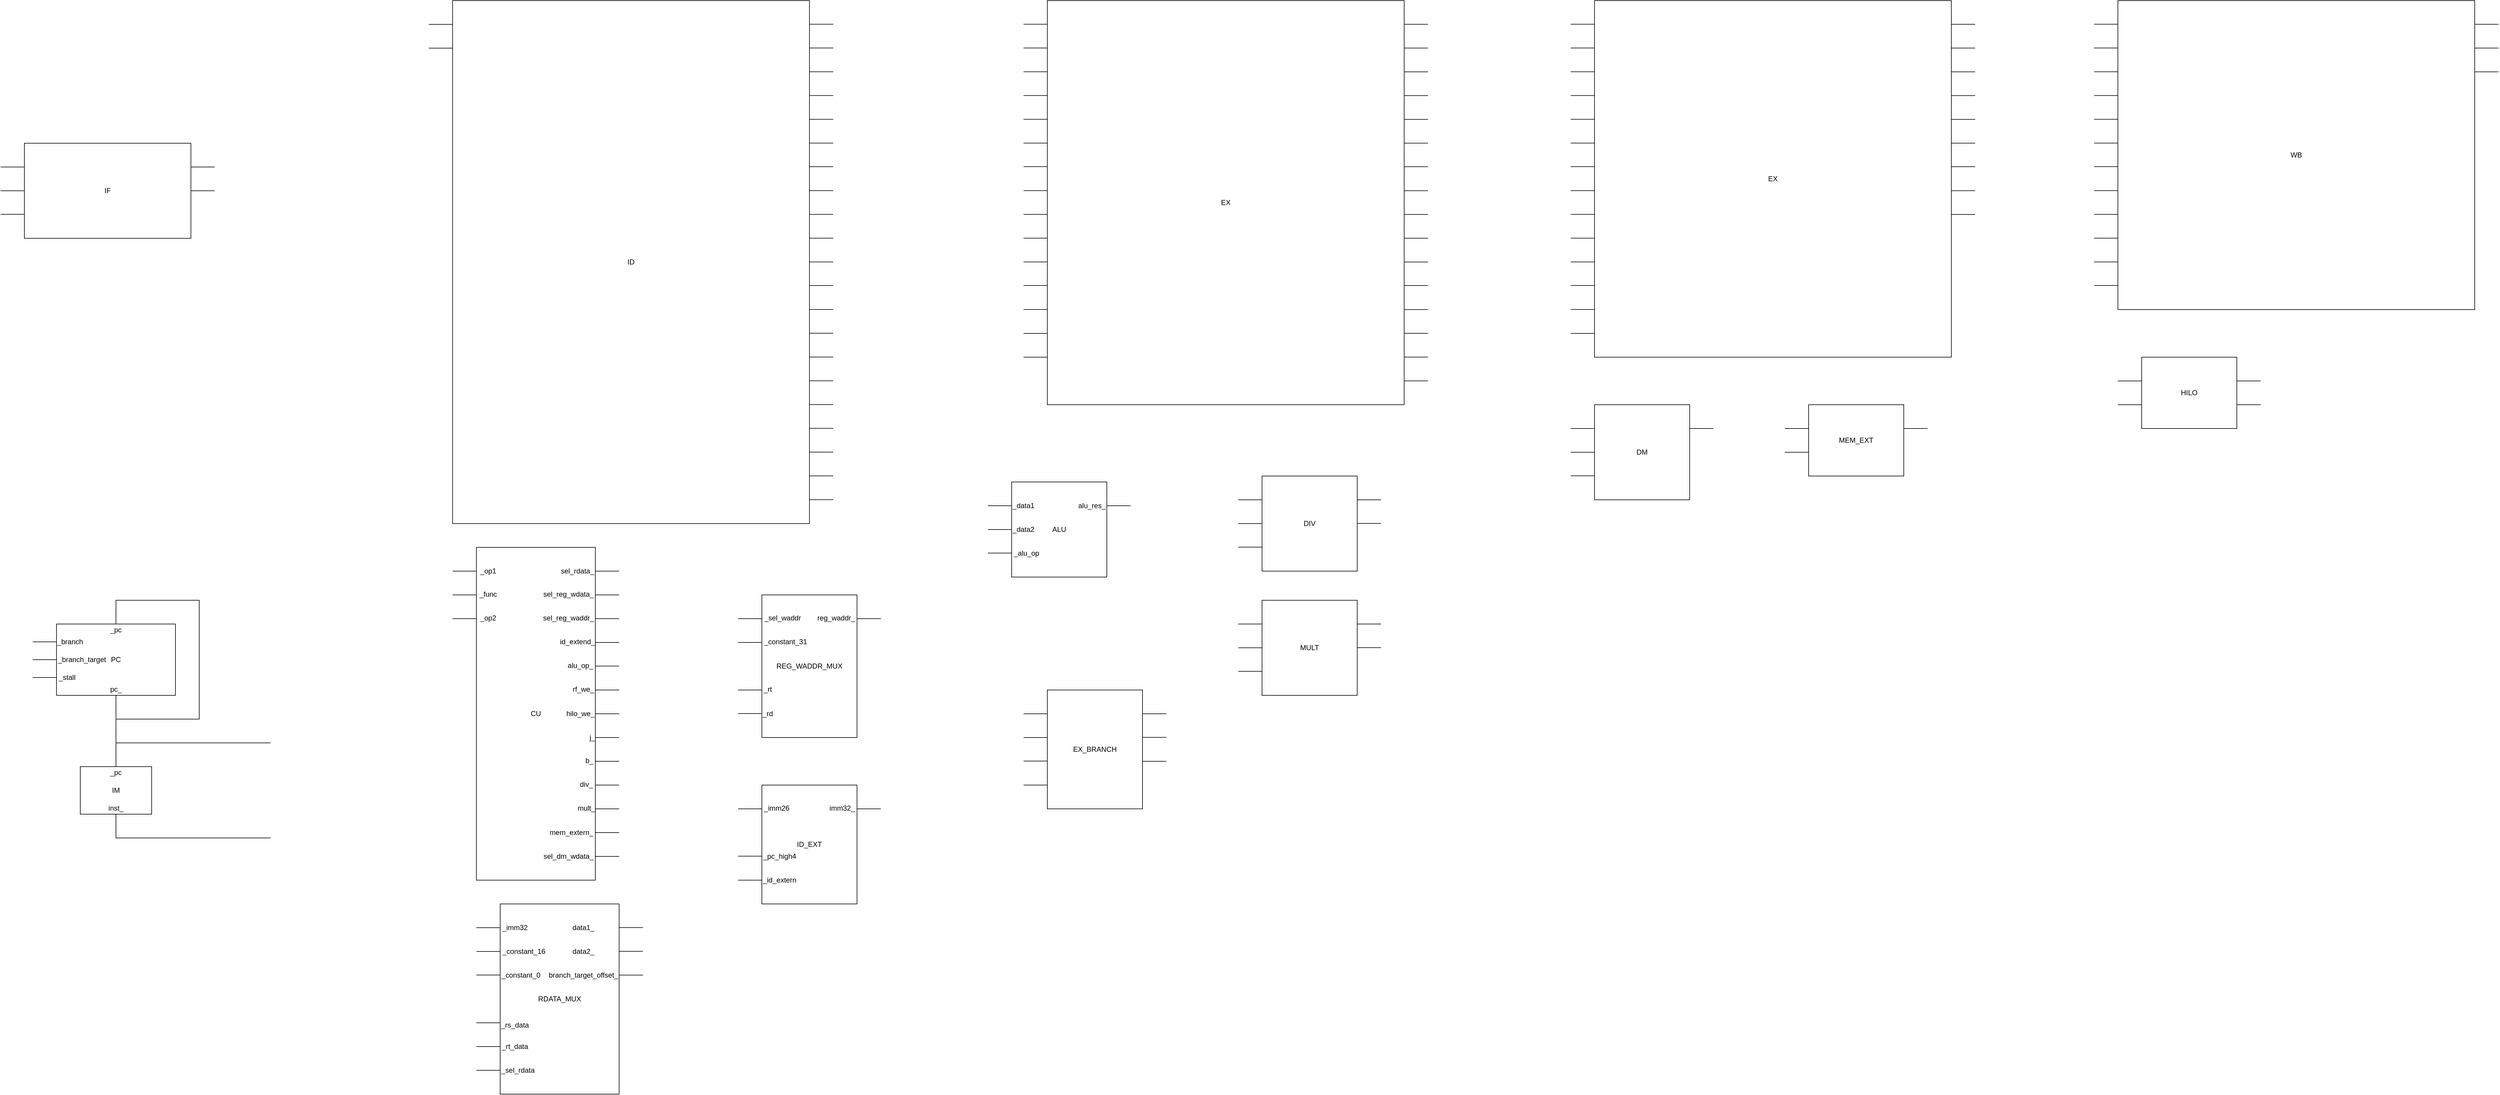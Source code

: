 <mxfile version="13.8.8" type="github">
  <diagram id="tMcQ2oyXICmmnyAeohTg" name="第 1 页">
    <mxGraphModel dx="1185" dy="671" grid="1" gridSize="10" guides="1" tooltips="1" connect="1" arrows="1" fold="1" page="1" pageScale="1" pageWidth="827" pageHeight="1169" math="0" shadow="0">
      <root>
        <mxCell id="0" />
        <mxCell id="1" parent="0" />
        <mxCell id="VwapOLV4gGoB3jgHGufy-1" value="PC" style="rounded=0;whiteSpace=wrap;html=1;" parent="1" vertex="1">
          <mxGeometry x="134" y="1089" width="200" height="120" as="geometry" />
        </mxCell>
        <mxCell id="VwapOLV4gGoB3jgHGufy-2" value="" style="endArrow=none;html=1;entryX=0;entryY=0.25;entryDx=0;entryDy=0;" parent="1" target="VwapOLV4gGoB3jgHGufy-1" edge="1">
          <mxGeometry width="50" height="50" relative="1" as="geometry">
            <mxPoint x="94" y="1119" as="sourcePoint" />
            <mxPoint x="124" y="1119" as="targetPoint" />
          </mxGeometry>
        </mxCell>
        <mxCell id="VwapOLV4gGoB3jgHGufy-3" value="" style="endArrow=none;html=1;entryX=0;entryY=0.5;entryDx=0;entryDy=0;" parent="1" target="VwapOLV4gGoB3jgHGufy-1" edge="1">
          <mxGeometry width="50" height="50" relative="1" as="geometry">
            <mxPoint x="94" y="1149" as="sourcePoint" />
            <mxPoint x="134" y="1151.5" as="targetPoint" />
          </mxGeometry>
        </mxCell>
        <mxCell id="VwapOLV4gGoB3jgHGufy-4" value="" style="endArrow=none;html=1;entryX=0;entryY=0.75;entryDx=0;entryDy=0;" parent="1" target="VwapOLV4gGoB3jgHGufy-1" edge="1">
          <mxGeometry width="50" height="50" relative="1" as="geometry">
            <mxPoint x="94" y="1179" as="sourcePoint" />
            <mxPoint x="144" y="1161.5" as="targetPoint" />
          </mxGeometry>
        </mxCell>
        <mxCell id="VwapOLV4gGoB3jgHGufy-5" value="" style="endArrow=none;html=1;entryX=0.5;entryY=0;entryDx=0;entryDy=0;exitX=0.5;exitY=1;exitDx=0;exitDy=0;rounded=0;" parent="1" source="VwapOLV4gGoB3jgHGufy-1" target="VwapOLV4gGoB3jgHGufy-1" edge="1">
          <mxGeometry width="50" height="50" relative="1" as="geometry">
            <mxPoint x="114" y="1172" as="sourcePoint" />
            <mxPoint x="154" y="1171.5" as="targetPoint" />
            <Array as="points">
              <mxPoint x="234" y="1249" />
              <mxPoint x="374" y="1249" />
              <mxPoint x="374" y="1049" />
              <mxPoint x="234" y="1049" />
            </Array>
          </mxGeometry>
        </mxCell>
        <mxCell id="VwapOLV4gGoB3jgHGufy-6" value="" style="endArrow=none;html=1;entryX=0.5;entryY=1;entryDx=0;entryDy=0;exitX=0.5;exitY=0;exitDx=0;exitDy=0;" parent="1" source="VwapOLV4gGoB3jgHGufy-7" target="VwapOLV4gGoB3jgHGufy-1" edge="1">
          <mxGeometry width="50" height="50" relative="1" as="geometry">
            <mxPoint x="229" y="1329" as="sourcePoint" />
            <mxPoint x="234" y="1209" as="targetPoint" />
          </mxGeometry>
        </mxCell>
        <mxCell id="VwapOLV4gGoB3jgHGufy-7" value="IM" style="rounded=0;whiteSpace=wrap;html=1;" parent="1" vertex="1">
          <mxGeometry x="174" y="1329" width="120" height="80" as="geometry" />
        </mxCell>
        <mxCell id="VwapOLV4gGoB3jgHGufy-8" value="" style="endArrow=none;html=1;" parent="1" edge="1">
          <mxGeometry width="50" height="50" relative="1" as="geometry">
            <mxPoint x="234" y="1289" as="sourcePoint" />
            <mxPoint x="494" y="1289" as="targetPoint" />
          </mxGeometry>
        </mxCell>
        <mxCell id="VwapOLV4gGoB3jgHGufy-9" value="" style="endArrow=none;html=1;exitX=0.5;exitY=1;exitDx=0;exitDy=0;rounded=0;" parent="1" source="VwapOLV4gGoB3jgHGufy-7" edge="1">
          <mxGeometry width="50" height="50" relative="1" as="geometry">
            <mxPoint x="230" y="1391" as="sourcePoint" />
            <mxPoint x="494" y="1449" as="targetPoint" />
            <Array as="points">
              <mxPoint x="234" y="1449" />
            </Array>
          </mxGeometry>
        </mxCell>
        <mxCell id="VwapOLV4gGoB3jgHGufy-10" value="ID" style="rounded=0;whiteSpace=wrap;html=1;" parent="1" vertex="1">
          <mxGeometry x="800" y="40" width="600" height="880" as="geometry" />
        </mxCell>
        <mxCell id="VwapOLV4gGoB3jgHGufy-11" value="" style="endArrow=none;html=1;" parent="1" edge="1">
          <mxGeometry width="50" height="50" relative="1" as="geometry">
            <mxPoint x="1440" y="119.8" as="sourcePoint" />
            <mxPoint x="1400" y="119.8" as="targetPoint" />
          </mxGeometry>
        </mxCell>
        <mxCell id="VwapOLV4gGoB3jgHGufy-12" value="" style="endArrow=none;html=1;" parent="1" edge="1">
          <mxGeometry width="50" height="50" relative="1" as="geometry">
            <mxPoint x="1440" y="79.8" as="sourcePoint" />
            <mxPoint x="1400" y="79.8" as="targetPoint" />
          </mxGeometry>
        </mxCell>
        <mxCell id="VwapOLV4gGoB3jgHGufy-13" value="" style="endArrow=none;html=1;" parent="1" edge="1">
          <mxGeometry width="50" height="50" relative="1" as="geometry">
            <mxPoint x="1440" y="159.8" as="sourcePoint" />
            <mxPoint x="1400" y="159.8" as="targetPoint" />
          </mxGeometry>
        </mxCell>
        <mxCell id="VwapOLV4gGoB3jgHGufy-14" value="" style="endArrow=none;html=1;" parent="1" edge="1">
          <mxGeometry width="50" height="50" relative="1" as="geometry">
            <mxPoint x="1440" y="199.8" as="sourcePoint" />
            <mxPoint x="1400" y="199.8" as="targetPoint" />
          </mxGeometry>
        </mxCell>
        <mxCell id="VwapOLV4gGoB3jgHGufy-15" value="" style="endArrow=none;html=1;" parent="1" edge="1">
          <mxGeometry width="50" height="50" relative="1" as="geometry">
            <mxPoint x="1440" y="239.8" as="sourcePoint" />
            <mxPoint x="1400" y="239.8" as="targetPoint" />
          </mxGeometry>
        </mxCell>
        <mxCell id="VwapOLV4gGoB3jgHGufy-16" value="" style="endArrow=none;html=1;" parent="1" edge="1">
          <mxGeometry width="50" height="50" relative="1" as="geometry">
            <mxPoint x="1440" y="279.8" as="sourcePoint" />
            <mxPoint x="1400" y="279.8" as="targetPoint" />
          </mxGeometry>
        </mxCell>
        <mxCell id="VwapOLV4gGoB3jgHGufy-17" value="" style="endArrow=none;html=1;" parent="1" edge="1">
          <mxGeometry width="50" height="50" relative="1" as="geometry">
            <mxPoint x="1440" y="319.51" as="sourcePoint" />
            <mxPoint x="1400" y="319.51" as="targetPoint" />
          </mxGeometry>
        </mxCell>
        <mxCell id="VwapOLV4gGoB3jgHGufy-18" value="" style="endArrow=none;html=1;" parent="1" edge="1">
          <mxGeometry width="50" height="50" relative="1" as="geometry">
            <mxPoint x="1440" y="359.8" as="sourcePoint" />
            <mxPoint x="1400" y="359.8" as="targetPoint" />
          </mxGeometry>
        </mxCell>
        <mxCell id="VwapOLV4gGoB3jgHGufy-19" value="" style="endArrow=none;html=1;" parent="1" edge="1">
          <mxGeometry width="50" height="50" relative="1" as="geometry">
            <mxPoint x="1440" y="399.8" as="sourcePoint" />
            <mxPoint x="1400" y="399.8" as="targetPoint" />
          </mxGeometry>
        </mxCell>
        <mxCell id="VwapOLV4gGoB3jgHGufy-20" value="" style="endArrow=none;html=1;" parent="1" edge="1">
          <mxGeometry width="50" height="50" relative="1" as="geometry">
            <mxPoint x="1440" y="439.8" as="sourcePoint" />
            <mxPoint x="1400" y="439.8" as="targetPoint" />
          </mxGeometry>
        </mxCell>
        <mxCell id="VwapOLV4gGoB3jgHGufy-21" value="" style="endArrow=none;html=1;" parent="1" edge="1">
          <mxGeometry width="50" height="50" relative="1" as="geometry">
            <mxPoint x="1440" y="479.8" as="sourcePoint" />
            <mxPoint x="1400" y="479.8" as="targetPoint" />
          </mxGeometry>
        </mxCell>
        <mxCell id="VwapOLV4gGoB3jgHGufy-22" value="" style="endArrow=none;html=1;" parent="1" edge="1">
          <mxGeometry width="50" height="50" relative="1" as="geometry">
            <mxPoint x="1440" y="519.51" as="sourcePoint" />
            <mxPoint x="1400" y="519.51" as="targetPoint" />
          </mxGeometry>
        </mxCell>
        <mxCell id="VwapOLV4gGoB3jgHGufy-23" value="" style="endArrow=none;html=1;" parent="1" edge="1">
          <mxGeometry width="50" height="50" relative="1" as="geometry">
            <mxPoint x="1440" y="559.8" as="sourcePoint" />
            <mxPoint x="1400" y="559.8" as="targetPoint" />
          </mxGeometry>
        </mxCell>
        <mxCell id="VwapOLV4gGoB3jgHGufy-24" value="" style="endArrow=none;html=1;" parent="1" edge="1">
          <mxGeometry width="50" height="50" relative="1" as="geometry">
            <mxPoint x="1440" y="599.8" as="sourcePoint" />
            <mxPoint x="1400" y="599.8" as="targetPoint" />
          </mxGeometry>
        </mxCell>
        <mxCell id="VwapOLV4gGoB3jgHGufy-25" value="" style="endArrow=none;html=1;" parent="1" edge="1">
          <mxGeometry width="50" height="50" relative="1" as="geometry">
            <mxPoint x="1440" y="639.8" as="sourcePoint" />
            <mxPoint x="1400" y="639.8" as="targetPoint" />
          </mxGeometry>
        </mxCell>
        <mxCell id="VwapOLV4gGoB3jgHGufy-26" value="" style="endArrow=none;html=1;" parent="1" edge="1">
          <mxGeometry width="50" height="50" relative="1" as="geometry">
            <mxPoint x="1440" y="679.8" as="sourcePoint" />
            <mxPoint x="1400" y="679.8" as="targetPoint" />
          </mxGeometry>
        </mxCell>
        <mxCell id="VwapOLV4gGoB3jgHGufy-27" value="" style="endArrow=none;html=1;" parent="1" edge="1">
          <mxGeometry width="50" height="50" relative="1" as="geometry">
            <mxPoint x="1440" y="719.8" as="sourcePoint" />
            <mxPoint x="1400" y="719.8" as="targetPoint" />
          </mxGeometry>
        </mxCell>
        <mxCell id="VwapOLV4gGoB3jgHGufy-28" value="" style="endArrow=none;html=1;" parent="1" edge="1">
          <mxGeometry width="50" height="50" relative="1" as="geometry">
            <mxPoint x="1440" y="759.8" as="sourcePoint" />
            <mxPoint x="1400" y="759.8" as="targetPoint" />
          </mxGeometry>
        </mxCell>
        <mxCell id="VwapOLV4gGoB3jgHGufy-29" value="" style="endArrow=none;html=1;" parent="1" edge="1">
          <mxGeometry width="50" height="50" relative="1" as="geometry">
            <mxPoint x="1440" y="799.8" as="sourcePoint" />
            <mxPoint x="1400" y="799.8" as="targetPoint" />
          </mxGeometry>
        </mxCell>
        <mxCell id="VwapOLV4gGoB3jgHGufy-30" value="" style="endArrow=none;html=1;" parent="1" edge="1">
          <mxGeometry width="50" height="50" relative="1" as="geometry">
            <mxPoint x="1440" y="879.8" as="sourcePoint" />
            <mxPoint x="1400" y="879.8" as="targetPoint" />
          </mxGeometry>
        </mxCell>
        <mxCell id="VwapOLV4gGoB3jgHGufy-31" value="" style="endArrow=none;html=1;" parent="1" edge="1">
          <mxGeometry width="50" height="50" relative="1" as="geometry">
            <mxPoint x="1440" y="839.8" as="sourcePoint" />
            <mxPoint x="1400" y="839.8" as="targetPoint" />
          </mxGeometry>
        </mxCell>
        <mxCell id="VwapOLV4gGoB3jgHGufy-32" value="" style="endArrow=none;html=1;" parent="1" edge="1">
          <mxGeometry width="50" height="50" relative="1" as="geometry">
            <mxPoint x="800" y="80.0" as="sourcePoint" />
            <mxPoint x="760" y="80.0" as="targetPoint" />
          </mxGeometry>
        </mxCell>
        <mxCell id="VwapOLV4gGoB3jgHGufy-33" value="" style="endArrow=none;html=1;" parent="1" edge="1">
          <mxGeometry width="50" height="50" relative="1" as="geometry">
            <mxPoint x="800" y="120.0" as="sourcePoint" />
            <mxPoint x="760" y="120.0" as="targetPoint" />
          </mxGeometry>
        </mxCell>
        <mxCell id="VwapOLV4gGoB3jgHGufy-34" value="CU" style="rounded=0;whiteSpace=wrap;html=1;" parent="1" vertex="1">
          <mxGeometry x="840" y="960" width="200" height="560" as="geometry" />
        </mxCell>
        <mxCell id="VwapOLV4gGoB3jgHGufy-35" value="" style="endArrow=none;html=1;" parent="1" edge="1">
          <mxGeometry width="50" height="50" relative="1" as="geometry">
            <mxPoint x="1080" y="1000.0" as="sourcePoint" />
            <mxPoint x="1040" y="1000.0" as="targetPoint" />
          </mxGeometry>
        </mxCell>
        <mxCell id="VwapOLV4gGoB3jgHGufy-36" value="" style="endArrow=none;html=1;" parent="1" edge="1">
          <mxGeometry width="50" height="50" relative="1" as="geometry">
            <mxPoint x="840" y="1000.0" as="sourcePoint" />
            <mxPoint x="800" y="1000.0" as="targetPoint" />
          </mxGeometry>
        </mxCell>
        <mxCell id="VwapOLV4gGoB3jgHGufy-37" value="" style="endArrow=none;html=1;" parent="1" edge="1">
          <mxGeometry width="50" height="50" relative="1" as="geometry">
            <mxPoint x="840" y="1040.0" as="sourcePoint" />
            <mxPoint x="800" y="1040.0" as="targetPoint" />
          </mxGeometry>
        </mxCell>
        <mxCell id="VwapOLV4gGoB3jgHGufy-38" value="" style="endArrow=none;html=1;" parent="1" edge="1">
          <mxGeometry width="50" height="50" relative="1" as="geometry">
            <mxPoint x="840" y="1080.0" as="sourcePoint" />
            <mxPoint x="800" y="1080.0" as="targetPoint" />
          </mxGeometry>
        </mxCell>
        <mxCell id="VwapOLV4gGoB3jgHGufy-39" value="" style="endArrow=none;html=1;" parent="1" edge="1">
          <mxGeometry width="50" height="50" relative="1" as="geometry">
            <mxPoint x="1080" y="1040.0" as="sourcePoint" />
            <mxPoint x="1040" y="1040.0" as="targetPoint" />
          </mxGeometry>
        </mxCell>
        <mxCell id="VwapOLV4gGoB3jgHGufy-40" value="" style="endArrow=none;html=1;" parent="1" edge="1">
          <mxGeometry width="50" height="50" relative="1" as="geometry">
            <mxPoint x="1080" y="1080.0" as="sourcePoint" />
            <mxPoint x="1040" y="1080.0" as="targetPoint" />
          </mxGeometry>
        </mxCell>
        <mxCell id="VwapOLV4gGoB3jgHGufy-41" value="" style="endArrow=none;html=1;" parent="1" edge="1">
          <mxGeometry width="50" height="50" relative="1" as="geometry">
            <mxPoint x="1080" y="1120.0" as="sourcePoint" />
            <mxPoint x="1040" y="1120.0" as="targetPoint" />
          </mxGeometry>
        </mxCell>
        <mxCell id="VwapOLV4gGoB3jgHGufy-42" value="" style="endArrow=none;html=1;" parent="1" edge="1">
          <mxGeometry width="50" height="50" relative="1" as="geometry">
            <mxPoint x="1080" y="1159.76" as="sourcePoint" />
            <mxPoint x="1040" y="1159.76" as="targetPoint" />
          </mxGeometry>
        </mxCell>
        <mxCell id="VwapOLV4gGoB3jgHGufy-43" value="" style="endArrow=none;html=1;" parent="1" edge="1">
          <mxGeometry width="50" height="50" relative="1" as="geometry">
            <mxPoint x="1080" y="1200.0" as="sourcePoint" />
            <mxPoint x="1040" y="1200.0" as="targetPoint" />
          </mxGeometry>
        </mxCell>
        <mxCell id="VwapOLV4gGoB3jgHGufy-44" value="" style="endArrow=none;html=1;" parent="1" edge="1">
          <mxGeometry width="50" height="50" relative="1" as="geometry">
            <mxPoint x="1080" y="1240.0" as="sourcePoint" />
            <mxPoint x="1040" y="1240.0" as="targetPoint" />
          </mxGeometry>
        </mxCell>
        <mxCell id="VwapOLV4gGoB3jgHGufy-45" value="" style="endArrow=none;html=1;" parent="1" edge="1">
          <mxGeometry width="50" height="50" relative="1" as="geometry">
            <mxPoint x="1080" y="1280.0" as="sourcePoint" />
            <mxPoint x="1040" y="1280.0" as="targetPoint" />
          </mxGeometry>
        </mxCell>
        <mxCell id="VwapOLV4gGoB3jgHGufy-46" value="" style="endArrow=none;html=1;" parent="1" edge="1">
          <mxGeometry width="50" height="50" relative="1" as="geometry">
            <mxPoint x="1080" y="1320.0" as="sourcePoint" />
            <mxPoint x="1040" y="1320.0" as="targetPoint" />
          </mxGeometry>
        </mxCell>
        <mxCell id="VwapOLV4gGoB3jgHGufy-47" value="" style="endArrow=none;html=1;" parent="1" edge="1">
          <mxGeometry width="50" height="50" relative="1" as="geometry">
            <mxPoint x="1080" y="1360.0" as="sourcePoint" />
            <mxPoint x="1040" y="1360.0" as="targetPoint" />
          </mxGeometry>
        </mxCell>
        <mxCell id="VwapOLV4gGoB3jgHGufy-48" value="" style="endArrow=none;html=1;" parent="1" edge="1">
          <mxGeometry width="50" height="50" relative="1" as="geometry">
            <mxPoint x="1080" y="1400.0" as="sourcePoint" />
            <mxPoint x="1040" y="1400.0" as="targetPoint" />
          </mxGeometry>
        </mxCell>
        <mxCell id="VwapOLV4gGoB3jgHGufy-49" value="" style="endArrow=none;html=1;" parent="1" edge="1">
          <mxGeometry width="50" height="50" relative="1" as="geometry">
            <mxPoint x="1080" y="1440.0" as="sourcePoint" />
            <mxPoint x="1040" y="1440.0" as="targetPoint" />
          </mxGeometry>
        </mxCell>
        <mxCell id="VwapOLV4gGoB3jgHGufy-50" value="" style="endArrow=none;html=1;" parent="1" edge="1">
          <mxGeometry width="50" height="50" relative="1" as="geometry">
            <mxPoint x="1080" y="1480.0" as="sourcePoint" />
            <mxPoint x="1040" y="1480.0" as="targetPoint" />
          </mxGeometry>
        </mxCell>
        <mxCell id="VwapOLV4gGoB3jgHGufy-51" value="REG_WADDR_MUX" style="rounded=0;whiteSpace=wrap;html=1;" parent="1" vertex="1">
          <mxGeometry x="1320" y="1040" width="160" height="240" as="geometry" />
        </mxCell>
        <mxCell id="VwapOLV4gGoB3jgHGufy-52" value="" style="endArrow=none;html=1;" parent="1" edge="1">
          <mxGeometry width="50" height="50" relative="1" as="geometry">
            <mxPoint x="1320" y="1080.0" as="sourcePoint" />
            <mxPoint x="1280" y="1080.0" as="targetPoint" />
          </mxGeometry>
        </mxCell>
        <mxCell id="VwapOLV4gGoB3jgHGufy-53" value="" style="endArrow=none;html=1;" parent="1" edge="1">
          <mxGeometry width="50" height="50" relative="1" as="geometry">
            <mxPoint x="1320" y="1200.0" as="sourcePoint" />
            <mxPoint x="1280" y="1200.0" as="targetPoint" />
          </mxGeometry>
        </mxCell>
        <mxCell id="VwapOLV4gGoB3jgHGufy-54" value="" style="endArrow=none;html=1;" parent="1" edge="1">
          <mxGeometry width="50" height="50" relative="1" as="geometry">
            <mxPoint x="1320" y="1239.66" as="sourcePoint" />
            <mxPoint x="1280" y="1239.66" as="targetPoint" />
          </mxGeometry>
        </mxCell>
        <mxCell id="VwapOLV4gGoB3jgHGufy-55" value="" style="endArrow=none;html=1;" parent="1" edge="1">
          <mxGeometry width="50" height="50" relative="1" as="geometry">
            <mxPoint x="1320" y="1120.0" as="sourcePoint" />
            <mxPoint x="1280" y="1120.0" as="targetPoint" />
          </mxGeometry>
        </mxCell>
        <mxCell id="VwapOLV4gGoB3jgHGufy-56" value="" style="endArrow=none;html=1;" parent="1" edge="1">
          <mxGeometry width="50" height="50" relative="1" as="geometry">
            <mxPoint x="1520" y="1080.0" as="sourcePoint" />
            <mxPoint x="1480" y="1080.0" as="targetPoint" />
          </mxGeometry>
        </mxCell>
        <mxCell id="VwapOLV4gGoB3jgHGufy-57" value="ID_EXT" style="rounded=0;whiteSpace=wrap;html=1;" parent="1" vertex="1">
          <mxGeometry x="1320" y="1360" width="160" height="200" as="geometry" />
        </mxCell>
        <mxCell id="VwapOLV4gGoB3jgHGufy-58" value="" style="endArrow=none;html=1;" parent="1" edge="1">
          <mxGeometry width="50" height="50" relative="1" as="geometry">
            <mxPoint x="1320" y="1400" as="sourcePoint" />
            <mxPoint x="1280" y="1400" as="targetPoint" />
          </mxGeometry>
        </mxCell>
        <mxCell id="VwapOLV4gGoB3jgHGufy-59" value="" style="endArrow=none;html=1;" parent="1" edge="1">
          <mxGeometry width="50" height="50" relative="1" as="geometry">
            <mxPoint x="1320" y="1520" as="sourcePoint" />
            <mxPoint x="1280" y="1520" as="targetPoint" />
          </mxGeometry>
        </mxCell>
        <mxCell id="VwapOLV4gGoB3jgHGufy-60" value="" style="endArrow=none;html=1;" parent="1" edge="1">
          <mxGeometry width="50" height="50" relative="1" as="geometry">
            <mxPoint x="1320" y="1479.66" as="sourcePoint" />
            <mxPoint x="1280" y="1479.66" as="targetPoint" />
          </mxGeometry>
        </mxCell>
        <mxCell id="VwapOLV4gGoB3jgHGufy-61" value="" style="endArrow=none;html=1;" parent="1" edge="1">
          <mxGeometry width="50" height="50" relative="1" as="geometry">
            <mxPoint x="1520" y="1400" as="sourcePoint" />
            <mxPoint x="1480" y="1400" as="targetPoint" />
          </mxGeometry>
        </mxCell>
        <mxCell id="VwapOLV4gGoB3jgHGufy-62" value="RDATA_MUX" style="rounded=0;whiteSpace=wrap;html=1;" parent="1" vertex="1">
          <mxGeometry x="880" y="1560" width="200" height="320" as="geometry" />
        </mxCell>
        <mxCell id="VwapOLV4gGoB3jgHGufy-63" value="" style="endArrow=none;html=1;" parent="1" edge="1">
          <mxGeometry width="50" height="50" relative="1" as="geometry">
            <mxPoint x="880" y="1600" as="sourcePoint" />
            <mxPoint x="840" y="1600" as="targetPoint" />
          </mxGeometry>
        </mxCell>
        <mxCell id="VwapOLV4gGoB3jgHGufy-64" value="" style="endArrow=none;html=1;" parent="1" edge="1">
          <mxGeometry width="50" height="50" relative="1" as="geometry">
            <mxPoint x="880" y="1679.58" as="sourcePoint" />
            <mxPoint x="840" y="1679.58" as="targetPoint" />
          </mxGeometry>
        </mxCell>
        <mxCell id="VwapOLV4gGoB3jgHGufy-65" value="" style="endArrow=none;html=1;" parent="1" edge="1">
          <mxGeometry width="50" height="50" relative="1" as="geometry">
            <mxPoint x="880" y="1640" as="sourcePoint" />
            <mxPoint x="840" y="1640" as="targetPoint" />
          </mxGeometry>
        </mxCell>
        <mxCell id="VwapOLV4gGoB3jgHGufy-66" value="" style="endArrow=none;html=1;" parent="1" edge="1">
          <mxGeometry width="50" height="50" relative="1" as="geometry">
            <mxPoint x="1120" y="1599.71" as="sourcePoint" />
            <mxPoint x="1080" y="1599.71" as="targetPoint" />
          </mxGeometry>
        </mxCell>
        <mxCell id="VwapOLV4gGoB3jgHGufy-68" value="" style="endArrow=none;html=1;" parent="1" edge="1">
          <mxGeometry width="50" height="50" relative="1" as="geometry">
            <mxPoint x="880" y="1760.0" as="sourcePoint" />
            <mxPoint x="840" y="1760.0" as="targetPoint" />
          </mxGeometry>
        </mxCell>
        <mxCell id="VwapOLV4gGoB3jgHGufy-69" value="" style="endArrow=none;html=1;" parent="1" edge="1">
          <mxGeometry width="50" height="50" relative="1" as="geometry">
            <mxPoint x="880" y="1800" as="sourcePoint" />
            <mxPoint x="840" y="1800" as="targetPoint" />
          </mxGeometry>
        </mxCell>
        <mxCell id="VwapOLV4gGoB3jgHGufy-70" value="" style="endArrow=none;html=1;" parent="1" edge="1">
          <mxGeometry width="50" height="50" relative="1" as="geometry">
            <mxPoint x="880" y="1840" as="sourcePoint" />
            <mxPoint x="840" y="1840" as="targetPoint" />
          </mxGeometry>
        </mxCell>
        <mxCell id="VwapOLV4gGoB3jgHGufy-71" value="" style="endArrow=none;html=1;" parent="1" edge="1">
          <mxGeometry width="50" height="50" relative="1" as="geometry">
            <mxPoint x="1120" y="1639.71" as="sourcePoint" />
            <mxPoint x="1080" y="1639.71" as="targetPoint" />
          </mxGeometry>
        </mxCell>
        <mxCell id="VwapOLV4gGoB3jgHGufy-72" value="" style="endArrow=none;html=1;" parent="1" edge="1">
          <mxGeometry width="50" height="50" relative="1" as="geometry">
            <mxPoint x="1120" y="1679.71" as="sourcePoint" />
            <mxPoint x="1080" y="1679.71" as="targetPoint" />
          </mxGeometry>
        </mxCell>
        <mxCell id="VwapOLV4gGoB3jgHGufy-73" value="IF" style="rounded=0;whiteSpace=wrap;html=1;" parent="1" vertex="1">
          <mxGeometry x="80" y="280" width="280" height="160" as="geometry" />
        </mxCell>
        <mxCell id="VwapOLV4gGoB3jgHGufy-74" value="" style="endArrow=none;html=1;" parent="1" edge="1">
          <mxGeometry width="50" height="50" relative="1" as="geometry">
            <mxPoint x="80" y="320" as="sourcePoint" />
            <mxPoint x="40" y="320" as="targetPoint" />
          </mxGeometry>
        </mxCell>
        <mxCell id="VwapOLV4gGoB3jgHGufy-75" value="" style="endArrow=none;html=1;" parent="1" edge="1">
          <mxGeometry width="50" height="50" relative="1" as="geometry">
            <mxPoint x="80" y="399.58" as="sourcePoint" />
            <mxPoint x="40" y="399.58" as="targetPoint" />
          </mxGeometry>
        </mxCell>
        <mxCell id="VwapOLV4gGoB3jgHGufy-76" value="" style="endArrow=none;html=1;" parent="1" edge="1">
          <mxGeometry width="50" height="50" relative="1" as="geometry">
            <mxPoint x="80" y="360" as="sourcePoint" />
            <mxPoint x="40" y="360" as="targetPoint" />
          </mxGeometry>
        </mxCell>
        <mxCell id="VwapOLV4gGoB3jgHGufy-77" value="" style="endArrow=none;html=1;" parent="1" edge="1">
          <mxGeometry width="50" height="50" relative="1" as="geometry">
            <mxPoint x="400" y="320" as="sourcePoint" />
            <mxPoint x="360" y="320" as="targetPoint" />
          </mxGeometry>
        </mxCell>
        <mxCell id="VwapOLV4gGoB3jgHGufy-78" value="" style="endArrow=none;html=1;" parent="1" edge="1">
          <mxGeometry width="50" height="50" relative="1" as="geometry">
            <mxPoint x="400" y="360" as="sourcePoint" />
            <mxPoint x="360" y="360" as="targetPoint" />
          </mxGeometry>
        </mxCell>
        <mxCell id="VwapOLV4gGoB3jgHGufy-79" value="EX" style="rounded=0;whiteSpace=wrap;html=1;" parent="1" vertex="1">
          <mxGeometry x="1800" y="40" width="600" height="680" as="geometry" />
        </mxCell>
        <mxCell id="VwapOLV4gGoB3jgHGufy-80" value="" style="endArrow=none;html=1;" parent="1" edge="1">
          <mxGeometry width="50" height="50" relative="1" as="geometry">
            <mxPoint x="2440" y="119.83" as="sourcePoint" />
            <mxPoint x="2400" y="119.83" as="targetPoint" />
          </mxGeometry>
        </mxCell>
        <mxCell id="VwapOLV4gGoB3jgHGufy-81" value="" style="endArrow=none;html=1;" parent="1" edge="1">
          <mxGeometry width="50" height="50" relative="1" as="geometry">
            <mxPoint x="2440" y="79.83" as="sourcePoint" />
            <mxPoint x="2400" y="79.83" as="targetPoint" />
          </mxGeometry>
        </mxCell>
        <mxCell id="VwapOLV4gGoB3jgHGufy-82" value="" style="endArrow=none;html=1;" parent="1" edge="1">
          <mxGeometry width="50" height="50" relative="1" as="geometry">
            <mxPoint x="2440" y="159.83" as="sourcePoint" />
            <mxPoint x="2400" y="159.83" as="targetPoint" />
          </mxGeometry>
        </mxCell>
        <mxCell id="VwapOLV4gGoB3jgHGufy-83" value="" style="endArrow=none;html=1;" parent="1" edge="1">
          <mxGeometry width="50" height="50" relative="1" as="geometry">
            <mxPoint x="2440" y="199.83" as="sourcePoint" />
            <mxPoint x="2400" y="199.83" as="targetPoint" />
          </mxGeometry>
        </mxCell>
        <mxCell id="VwapOLV4gGoB3jgHGufy-84" value="" style="endArrow=none;html=1;" parent="1" edge="1">
          <mxGeometry width="50" height="50" relative="1" as="geometry">
            <mxPoint x="2440" y="239.83" as="sourcePoint" />
            <mxPoint x="2400" y="239.83" as="targetPoint" />
          </mxGeometry>
        </mxCell>
        <mxCell id="VwapOLV4gGoB3jgHGufy-85" value="" style="endArrow=none;html=1;" parent="1" edge="1">
          <mxGeometry width="50" height="50" relative="1" as="geometry">
            <mxPoint x="2440" y="279.83" as="sourcePoint" />
            <mxPoint x="2400" y="279.83" as="targetPoint" />
          </mxGeometry>
        </mxCell>
        <mxCell id="VwapOLV4gGoB3jgHGufy-86" value="" style="endArrow=none;html=1;" parent="1" edge="1">
          <mxGeometry width="50" height="50" relative="1" as="geometry">
            <mxPoint x="2440" y="319.54" as="sourcePoint" />
            <mxPoint x="2400" y="319.54" as="targetPoint" />
          </mxGeometry>
        </mxCell>
        <mxCell id="VwapOLV4gGoB3jgHGufy-87" value="" style="endArrow=none;html=1;" parent="1" edge="1">
          <mxGeometry width="50" height="50" relative="1" as="geometry">
            <mxPoint x="2440" y="359.83" as="sourcePoint" />
            <mxPoint x="2400" y="359.83" as="targetPoint" />
          </mxGeometry>
        </mxCell>
        <mxCell id="VwapOLV4gGoB3jgHGufy-88" value="" style="endArrow=none;html=1;" parent="1" edge="1">
          <mxGeometry width="50" height="50" relative="1" as="geometry">
            <mxPoint x="2440" y="399.83" as="sourcePoint" />
            <mxPoint x="2400" y="399.83" as="targetPoint" />
          </mxGeometry>
        </mxCell>
        <mxCell id="VwapOLV4gGoB3jgHGufy-89" value="" style="endArrow=none;html=1;" parent="1" edge="1">
          <mxGeometry width="50" height="50" relative="1" as="geometry">
            <mxPoint x="2440" y="439.83" as="sourcePoint" />
            <mxPoint x="2400" y="439.83" as="targetPoint" />
          </mxGeometry>
        </mxCell>
        <mxCell id="VwapOLV4gGoB3jgHGufy-90" value="" style="endArrow=none;html=1;" parent="1" edge="1">
          <mxGeometry width="50" height="50" relative="1" as="geometry">
            <mxPoint x="2440" y="479.83" as="sourcePoint" />
            <mxPoint x="2400" y="479.83" as="targetPoint" />
          </mxGeometry>
        </mxCell>
        <mxCell id="VwapOLV4gGoB3jgHGufy-91" value="" style="endArrow=none;html=1;" parent="1" edge="1">
          <mxGeometry width="50" height="50" relative="1" as="geometry">
            <mxPoint x="2440" y="519.54" as="sourcePoint" />
            <mxPoint x="2400" y="519.54" as="targetPoint" />
          </mxGeometry>
        </mxCell>
        <mxCell id="VwapOLV4gGoB3jgHGufy-92" value="" style="endArrow=none;html=1;" parent="1" edge="1">
          <mxGeometry width="50" height="50" relative="1" as="geometry">
            <mxPoint x="2440" y="559.83" as="sourcePoint" />
            <mxPoint x="2400" y="559.83" as="targetPoint" />
          </mxGeometry>
        </mxCell>
        <mxCell id="VwapOLV4gGoB3jgHGufy-93" value="" style="endArrow=none;html=1;" parent="1" edge="1">
          <mxGeometry width="50" height="50" relative="1" as="geometry">
            <mxPoint x="2440" y="599.83" as="sourcePoint" />
            <mxPoint x="2400" y="599.83" as="targetPoint" />
          </mxGeometry>
        </mxCell>
        <mxCell id="VwapOLV4gGoB3jgHGufy-94" value="" style="endArrow=none;html=1;" parent="1" edge="1">
          <mxGeometry width="50" height="50" relative="1" as="geometry">
            <mxPoint x="2440" y="639.83" as="sourcePoint" />
            <mxPoint x="2400" y="639.83" as="targetPoint" />
          </mxGeometry>
        </mxCell>
        <mxCell id="VwapOLV4gGoB3jgHGufy-95" value="" style="endArrow=none;html=1;" parent="1" edge="1">
          <mxGeometry width="50" height="50" relative="1" as="geometry">
            <mxPoint x="2440" y="679.83" as="sourcePoint" />
            <mxPoint x="2400" y="679.83" as="targetPoint" />
          </mxGeometry>
        </mxCell>
        <mxCell id="VwapOLV4gGoB3jgHGufy-96" value="" style="endArrow=none;html=1;" parent="1" edge="1">
          <mxGeometry width="50" height="50" relative="1" as="geometry">
            <mxPoint x="1800" y="119.71" as="sourcePoint" />
            <mxPoint x="1760" y="119.71" as="targetPoint" />
          </mxGeometry>
        </mxCell>
        <mxCell id="VwapOLV4gGoB3jgHGufy-97" value="" style="endArrow=none;html=1;" parent="1" edge="1">
          <mxGeometry width="50" height="50" relative="1" as="geometry">
            <mxPoint x="1800" y="79.71" as="sourcePoint" />
            <mxPoint x="1760" y="79.71" as="targetPoint" />
          </mxGeometry>
        </mxCell>
        <mxCell id="VwapOLV4gGoB3jgHGufy-98" value="" style="endArrow=none;html=1;" parent="1" edge="1">
          <mxGeometry width="50" height="50" relative="1" as="geometry">
            <mxPoint x="1800" y="159.71" as="sourcePoint" />
            <mxPoint x="1760" y="159.71" as="targetPoint" />
          </mxGeometry>
        </mxCell>
        <mxCell id="VwapOLV4gGoB3jgHGufy-99" value="" style="endArrow=none;html=1;" parent="1" edge="1">
          <mxGeometry width="50" height="50" relative="1" as="geometry">
            <mxPoint x="1800" y="199.71" as="sourcePoint" />
            <mxPoint x="1760" y="199.71" as="targetPoint" />
          </mxGeometry>
        </mxCell>
        <mxCell id="VwapOLV4gGoB3jgHGufy-100" value="" style="endArrow=none;html=1;" parent="1" edge="1">
          <mxGeometry width="50" height="50" relative="1" as="geometry">
            <mxPoint x="1800" y="239.71" as="sourcePoint" />
            <mxPoint x="1760" y="239.71" as="targetPoint" />
          </mxGeometry>
        </mxCell>
        <mxCell id="VwapOLV4gGoB3jgHGufy-101" value="" style="endArrow=none;html=1;" parent="1" edge="1">
          <mxGeometry width="50" height="50" relative="1" as="geometry">
            <mxPoint x="1800" y="279.71" as="sourcePoint" />
            <mxPoint x="1760" y="279.71" as="targetPoint" />
          </mxGeometry>
        </mxCell>
        <mxCell id="VwapOLV4gGoB3jgHGufy-102" value="" style="endArrow=none;html=1;" parent="1" edge="1">
          <mxGeometry width="50" height="50" relative="1" as="geometry">
            <mxPoint x="1800" y="319.42" as="sourcePoint" />
            <mxPoint x="1760" y="319.42" as="targetPoint" />
          </mxGeometry>
        </mxCell>
        <mxCell id="VwapOLV4gGoB3jgHGufy-103" value="" style="endArrow=none;html=1;" parent="1" edge="1">
          <mxGeometry width="50" height="50" relative="1" as="geometry">
            <mxPoint x="1800" y="359.71" as="sourcePoint" />
            <mxPoint x="1760" y="359.71" as="targetPoint" />
          </mxGeometry>
        </mxCell>
        <mxCell id="VwapOLV4gGoB3jgHGufy-104" value="" style="endArrow=none;html=1;" parent="1" edge="1">
          <mxGeometry width="50" height="50" relative="1" as="geometry">
            <mxPoint x="1800" y="399.71" as="sourcePoint" />
            <mxPoint x="1760" y="399.71" as="targetPoint" />
          </mxGeometry>
        </mxCell>
        <mxCell id="VwapOLV4gGoB3jgHGufy-105" value="" style="endArrow=none;html=1;" parent="1" edge="1">
          <mxGeometry width="50" height="50" relative="1" as="geometry">
            <mxPoint x="1800" y="439.71" as="sourcePoint" />
            <mxPoint x="1760" y="439.71" as="targetPoint" />
          </mxGeometry>
        </mxCell>
        <mxCell id="VwapOLV4gGoB3jgHGufy-106" value="" style="endArrow=none;html=1;" parent="1" edge="1">
          <mxGeometry width="50" height="50" relative="1" as="geometry">
            <mxPoint x="1800" y="479.71" as="sourcePoint" />
            <mxPoint x="1760" y="479.71" as="targetPoint" />
          </mxGeometry>
        </mxCell>
        <mxCell id="VwapOLV4gGoB3jgHGufy-107" value="" style="endArrow=none;html=1;" parent="1" edge="1">
          <mxGeometry width="50" height="50" relative="1" as="geometry">
            <mxPoint x="1800" y="519.42" as="sourcePoint" />
            <mxPoint x="1760" y="519.42" as="targetPoint" />
          </mxGeometry>
        </mxCell>
        <mxCell id="VwapOLV4gGoB3jgHGufy-108" value="" style="endArrow=none;html=1;" parent="1" edge="1">
          <mxGeometry width="50" height="50" relative="1" as="geometry">
            <mxPoint x="1800" y="559.71" as="sourcePoint" />
            <mxPoint x="1760" y="559.71" as="targetPoint" />
          </mxGeometry>
        </mxCell>
        <mxCell id="VwapOLV4gGoB3jgHGufy-109" value="" style="endArrow=none;html=1;" parent="1" edge="1">
          <mxGeometry width="50" height="50" relative="1" as="geometry">
            <mxPoint x="1800" y="600.0" as="sourcePoint" />
            <mxPoint x="1760" y="600.0" as="targetPoint" />
          </mxGeometry>
        </mxCell>
        <mxCell id="VwapOLV4gGoB3jgHGufy-110" value="" style="endArrow=none;html=1;" parent="1" edge="1">
          <mxGeometry width="50" height="50" relative="1" as="geometry">
            <mxPoint x="1800" y="640.0" as="sourcePoint" />
            <mxPoint x="1760" y="640.0" as="targetPoint" />
          </mxGeometry>
        </mxCell>
        <mxCell id="VwapOLV4gGoB3jgHGufy-111" value="DM" style="rounded=0;whiteSpace=wrap;html=1;" parent="1" vertex="1">
          <mxGeometry x="2720" y="720" width="160" height="160" as="geometry" />
        </mxCell>
        <mxCell id="VwapOLV4gGoB3jgHGufy-112" value="" style="endArrow=none;html=1;" parent="1" edge="1">
          <mxGeometry width="50" height="50" relative="1" as="geometry">
            <mxPoint x="2720" y="760" as="sourcePoint" />
            <mxPoint x="2680" y="760" as="targetPoint" />
          </mxGeometry>
        </mxCell>
        <mxCell id="VwapOLV4gGoB3jgHGufy-113" value="" style="endArrow=none;html=1;" parent="1" edge="1">
          <mxGeometry width="50" height="50" relative="1" as="geometry">
            <mxPoint x="2720" y="839.58" as="sourcePoint" />
            <mxPoint x="2680" y="839.58" as="targetPoint" />
          </mxGeometry>
        </mxCell>
        <mxCell id="VwapOLV4gGoB3jgHGufy-114" value="" style="endArrow=none;html=1;" parent="1" edge="1">
          <mxGeometry width="50" height="50" relative="1" as="geometry">
            <mxPoint x="2720" y="800" as="sourcePoint" />
            <mxPoint x="2680" y="800" as="targetPoint" />
          </mxGeometry>
        </mxCell>
        <mxCell id="VwapOLV4gGoB3jgHGufy-115" value="" style="endArrow=none;html=1;" parent="1" edge="1">
          <mxGeometry width="50" height="50" relative="1" as="geometry">
            <mxPoint x="2920" y="760" as="sourcePoint" />
            <mxPoint x="2880" y="760" as="targetPoint" />
          </mxGeometry>
        </mxCell>
        <mxCell id="VwapOLV4gGoB3jgHGufy-116" value="DIV" style="rounded=0;whiteSpace=wrap;html=1;" parent="1" vertex="1">
          <mxGeometry x="2161" y="840" width="160" height="160" as="geometry" />
        </mxCell>
        <mxCell id="VwapOLV4gGoB3jgHGufy-117" value="" style="endArrow=none;html=1;" parent="1" edge="1">
          <mxGeometry width="50" height="50" relative="1" as="geometry">
            <mxPoint x="2161" y="880" as="sourcePoint" />
            <mxPoint x="2121" y="880" as="targetPoint" />
          </mxGeometry>
        </mxCell>
        <mxCell id="VwapOLV4gGoB3jgHGufy-118" value="" style="endArrow=none;html=1;" parent="1" edge="1">
          <mxGeometry width="50" height="50" relative="1" as="geometry">
            <mxPoint x="2161" y="959.58" as="sourcePoint" />
            <mxPoint x="2121" y="959.58" as="targetPoint" />
          </mxGeometry>
        </mxCell>
        <mxCell id="VwapOLV4gGoB3jgHGufy-119" value="" style="endArrow=none;html=1;" parent="1" edge="1">
          <mxGeometry width="50" height="50" relative="1" as="geometry">
            <mxPoint x="2161" y="920" as="sourcePoint" />
            <mxPoint x="2121" y="920" as="targetPoint" />
          </mxGeometry>
        </mxCell>
        <mxCell id="VwapOLV4gGoB3jgHGufy-120" value="" style="endArrow=none;html=1;" parent="1" edge="1">
          <mxGeometry width="50" height="50" relative="1" as="geometry">
            <mxPoint x="2361" y="880" as="sourcePoint" />
            <mxPoint x="2321" y="880" as="targetPoint" />
          </mxGeometry>
        </mxCell>
        <mxCell id="VwapOLV4gGoB3jgHGufy-121" value="" style="endArrow=none;html=1;" parent="1" edge="1">
          <mxGeometry width="50" height="50" relative="1" as="geometry">
            <mxPoint x="2361" y="919.8" as="sourcePoint" />
            <mxPoint x="2321" y="919.8" as="targetPoint" />
          </mxGeometry>
        </mxCell>
        <mxCell id="VwapOLV4gGoB3jgHGufy-122" value="MULT" style="rounded=0;whiteSpace=wrap;html=1;" parent="1" vertex="1">
          <mxGeometry x="2161" y="1049" width="160" height="160" as="geometry" />
        </mxCell>
        <mxCell id="VwapOLV4gGoB3jgHGufy-123" value="" style="endArrow=none;html=1;" parent="1" edge="1">
          <mxGeometry width="50" height="50" relative="1" as="geometry">
            <mxPoint x="2161" y="1089" as="sourcePoint" />
            <mxPoint x="2121" y="1089" as="targetPoint" />
          </mxGeometry>
        </mxCell>
        <mxCell id="VwapOLV4gGoB3jgHGufy-124" value="" style="endArrow=none;html=1;" parent="1" edge="1">
          <mxGeometry width="50" height="50" relative="1" as="geometry">
            <mxPoint x="2161" y="1168.58" as="sourcePoint" />
            <mxPoint x="2121" y="1168.58" as="targetPoint" />
          </mxGeometry>
        </mxCell>
        <mxCell id="VwapOLV4gGoB3jgHGufy-125" value="" style="endArrow=none;html=1;" parent="1" edge="1">
          <mxGeometry width="50" height="50" relative="1" as="geometry">
            <mxPoint x="2161" y="1129" as="sourcePoint" />
            <mxPoint x="2121" y="1129" as="targetPoint" />
          </mxGeometry>
        </mxCell>
        <mxCell id="VwapOLV4gGoB3jgHGufy-126" value="" style="endArrow=none;html=1;" parent="1" edge="1">
          <mxGeometry width="50" height="50" relative="1" as="geometry">
            <mxPoint x="2361" y="1089" as="sourcePoint" />
            <mxPoint x="2321" y="1089" as="targetPoint" />
          </mxGeometry>
        </mxCell>
        <mxCell id="VwapOLV4gGoB3jgHGufy-127" value="" style="endArrow=none;html=1;" parent="1" edge="1">
          <mxGeometry width="50" height="50" relative="1" as="geometry">
            <mxPoint x="2361" y="1128.8" as="sourcePoint" />
            <mxPoint x="2321" y="1128.8" as="targetPoint" />
          </mxGeometry>
        </mxCell>
        <mxCell id="VwapOLV4gGoB3jgHGufy-128" value="EX_BRANCH" style="rounded=0;whiteSpace=wrap;html=1;" parent="1" vertex="1">
          <mxGeometry x="1800" y="1200" width="160" height="200" as="geometry" />
        </mxCell>
        <mxCell id="VwapOLV4gGoB3jgHGufy-129" value="" style="endArrow=none;html=1;" parent="1" edge="1">
          <mxGeometry width="50" height="50" relative="1" as="geometry">
            <mxPoint x="1800" y="1240" as="sourcePoint" />
            <mxPoint x="1760" y="1240" as="targetPoint" />
          </mxGeometry>
        </mxCell>
        <mxCell id="VwapOLV4gGoB3jgHGufy-130" value="" style="endArrow=none;html=1;" parent="1" edge="1">
          <mxGeometry width="50" height="50" relative="1" as="geometry">
            <mxPoint x="1800" y="1319.58" as="sourcePoint" />
            <mxPoint x="1760" y="1319.58" as="targetPoint" />
          </mxGeometry>
        </mxCell>
        <mxCell id="VwapOLV4gGoB3jgHGufy-131" value="" style="endArrow=none;html=1;" parent="1" edge="1">
          <mxGeometry width="50" height="50" relative="1" as="geometry">
            <mxPoint x="1800" y="1280" as="sourcePoint" />
            <mxPoint x="1760" y="1280" as="targetPoint" />
          </mxGeometry>
        </mxCell>
        <mxCell id="VwapOLV4gGoB3jgHGufy-132" value="" style="endArrow=none;html=1;" parent="1" edge="1">
          <mxGeometry width="50" height="50" relative="1" as="geometry">
            <mxPoint x="2000" y="1240" as="sourcePoint" />
            <mxPoint x="1960" y="1240" as="targetPoint" />
          </mxGeometry>
        </mxCell>
        <mxCell id="VwapOLV4gGoB3jgHGufy-133" value="" style="endArrow=none;html=1;" parent="1" edge="1">
          <mxGeometry width="50" height="50" relative="1" as="geometry">
            <mxPoint x="2000" y="1279.8" as="sourcePoint" />
            <mxPoint x="1960" y="1279.8" as="targetPoint" />
          </mxGeometry>
        </mxCell>
        <mxCell id="VwapOLV4gGoB3jgHGufy-134" value="" style="endArrow=none;html=1;" parent="1" edge="1">
          <mxGeometry width="50" height="50" relative="1" as="geometry">
            <mxPoint x="1800" y="1360.0" as="sourcePoint" />
            <mxPoint x="1760" y="1360.0" as="targetPoint" />
          </mxGeometry>
        </mxCell>
        <mxCell id="VwapOLV4gGoB3jgHGufy-135" value="" style="endArrow=none;html=1;" parent="1" edge="1">
          <mxGeometry width="50" height="50" relative="1" as="geometry">
            <mxPoint x="2000" y="1320.0" as="sourcePoint" />
            <mxPoint x="1960" y="1320.0" as="targetPoint" />
          </mxGeometry>
        </mxCell>
        <mxCell id="VwapOLV4gGoB3jgHGufy-136" value="EX" style="rounded=0;whiteSpace=wrap;html=1;" parent="1" vertex="1">
          <mxGeometry x="2720" y="40" width="600" height="600" as="geometry" />
        </mxCell>
        <mxCell id="VwapOLV4gGoB3jgHGufy-137" value="" style="endArrow=none;html=1;" parent="1" edge="1">
          <mxGeometry width="50" height="50" relative="1" as="geometry">
            <mxPoint x="3360" y="119.83" as="sourcePoint" />
            <mxPoint x="3320" y="119.83" as="targetPoint" />
          </mxGeometry>
        </mxCell>
        <mxCell id="VwapOLV4gGoB3jgHGufy-138" value="" style="endArrow=none;html=1;" parent="1" edge="1">
          <mxGeometry width="50" height="50" relative="1" as="geometry">
            <mxPoint x="3360" y="79.83" as="sourcePoint" />
            <mxPoint x="3320" y="79.83" as="targetPoint" />
          </mxGeometry>
        </mxCell>
        <mxCell id="VwapOLV4gGoB3jgHGufy-139" value="" style="endArrow=none;html=1;" parent="1" edge="1">
          <mxGeometry width="50" height="50" relative="1" as="geometry">
            <mxPoint x="3360" y="159.83" as="sourcePoint" />
            <mxPoint x="3320" y="159.83" as="targetPoint" />
          </mxGeometry>
        </mxCell>
        <mxCell id="VwapOLV4gGoB3jgHGufy-140" value="" style="endArrow=none;html=1;" parent="1" edge="1">
          <mxGeometry width="50" height="50" relative="1" as="geometry">
            <mxPoint x="3360" y="199.83" as="sourcePoint" />
            <mxPoint x="3320" y="199.83" as="targetPoint" />
          </mxGeometry>
        </mxCell>
        <mxCell id="VwapOLV4gGoB3jgHGufy-141" value="" style="endArrow=none;html=1;" parent="1" edge="1">
          <mxGeometry width="50" height="50" relative="1" as="geometry">
            <mxPoint x="3360" y="239.83" as="sourcePoint" />
            <mxPoint x="3320" y="239.83" as="targetPoint" />
          </mxGeometry>
        </mxCell>
        <mxCell id="VwapOLV4gGoB3jgHGufy-142" value="" style="endArrow=none;html=1;" parent="1" edge="1">
          <mxGeometry width="50" height="50" relative="1" as="geometry">
            <mxPoint x="3360" y="279.83" as="sourcePoint" />
            <mxPoint x="3320" y="279.83" as="targetPoint" />
          </mxGeometry>
        </mxCell>
        <mxCell id="VwapOLV4gGoB3jgHGufy-143" value="" style="endArrow=none;html=1;" parent="1" edge="1">
          <mxGeometry width="50" height="50" relative="1" as="geometry">
            <mxPoint x="3360" y="319.54" as="sourcePoint" />
            <mxPoint x="3320" y="319.54" as="targetPoint" />
          </mxGeometry>
        </mxCell>
        <mxCell id="VwapOLV4gGoB3jgHGufy-144" value="" style="endArrow=none;html=1;" parent="1" edge="1">
          <mxGeometry width="50" height="50" relative="1" as="geometry">
            <mxPoint x="3360" y="359.83" as="sourcePoint" />
            <mxPoint x="3320" y="359.83" as="targetPoint" />
          </mxGeometry>
        </mxCell>
        <mxCell id="VwapOLV4gGoB3jgHGufy-145" value="" style="endArrow=none;html=1;" parent="1" edge="1">
          <mxGeometry width="50" height="50" relative="1" as="geometry">
            <mxPoint x="3360" y="399.83" as="sourcePoint" />
            <mxPoint x="3320" y="399.83" as="targetPoint" />
          </mxGeometry>
        </mxCell>
        <mxCell id="VwapOLV4gGoB3jgHGufy-153" value="" style="endArrow=none;html=1;" parent="1" edge="1">
          <mxGeometry width="50" height="50" relative="1" as="geometry">
            <mxPoint x="2720" y="119.71" as="sourcePoint" />
            <mxPoint x="2680" y="119.71" as="targetPoint" />
          </mxGeometry>
        </mxCell>
        <mxCell id="VwapOLV4gGoB3jgHGufy-154" value="" style="endArrow=none;html=1;" parent="1" edge="1">
          <mxGeometry width="50" height="50" relative="1" as="geometry">
            <mxPoint x="2720" y="79.71" as="sourcePoint" />
            <mxPoint x="2680" y="79.71" as="targetPoint" />
          </mxGeometry>
        </mxCell>
        <mxCell id="VwapOLV4gGoB3jgHGufy-155" value="" style="endArrow=none;html=1;" parent="1" edge="1">
          <mxGeometry width="50" height="50" relative="1" as="geometry">
            <mxPoint x="2720" y="159.71" as="sourcePoint" />
            <mxPoint x="2680" y="159.71" as="targetPoint" />
          </mxGeometry>
        </mxCell>
        <mxCell id="VwapOLV4gGoB3jgHGufy-156" value="" style="endArrow=none;html=1;" parent="1" edge="1">
          <mxGeometry width="50" height="50" relative="1" as="geometry">
            <mxPoint x="2720" y="199.71" as="sourcePoint" />
            <mxPoint x="2680" y="199.71" as="targetPoint" />
          </mxGeometry>
        </mxCell>
        <mxCell id="VwapOLV4gGoB3jgHGufy-157" value="" style="endArrow=none;html=1;" parent="1" edge="1">
          <mxGeometry width="50" height="50" relative="1" as="geometry">
            <mxPoint x="2720" y="239.71" as="sourcePoint" />
            <mxPoint x="2680" y="239.71" as="targetPoint" />
          </mxGeometry>
        </mxCell>
        <mxCell id="VwapOLV4gGoB3jgHGufy-158" value="" style="endArrow=none;html=1;" parent="1" edge="1">
          <mxGeometry width="50" height="50" relative="1" as="geometry">
            <mxPoint x="2720" y="279.71" as="sourcePoint" />
            <mxPoint x="2680" y="279.71" as="targetPoint" />
          </mxGeometry>
        </mxCell>
        <mxCell id="VwapOLV4gGoB3jgHGufy-159" value="" style="endArrow=none;html=1;" parent="1" edge="1">
          <mxGeometry width="50" height="50" relative="1" as="geometry">
            <mxPoint x="2720" y="319.42" as="sourcePoint" />
            <mxPoint x="2680" y="319.42" as="targetPoint" />
          </mxGeometry>
        </mxCell>
        <mxCell id="VwapOLV4gGoB3jgHGufy-160" value="" style="endArrow=none;html=1;" parent="1" edge="1">
          <mxGeometry width="50" height="50" relative="1" as="geometry">
            <mxPoint x="2720" y="359.71" as="sourcePoint" />
            <mxPoint x="2680" y="359.71" as="targetPoint" />
          </mxGeometry>
        </mxCell>
        <mxCell id="VwapOLV4gGoB3jgHGufy-161" value="" style="endArrow=none;html=1;" parent="1" edge="1">
          <mxGeometry width="50" height="50" relative="1" as="geometry">
            <mxPoint x="2720" y="399.71" as="sourcePoint" />
            <mxPoint x="2680" y="399.71" as="targetPoint" />
          </mxGeometry>
        </mxCell>
        <mxCell id="VwapOLV4gGoB3jgHGufy-162" value="" style="endArrow=none;html=1;" parent="1" edge="1">
          <mxGeometry width="50" height="50" relative="1" as="geometry">
            <mxPoint x="2720" y="439.71" as="sourcePoint" />
            <mxPoint x="2680" y="439.71" as="targetPoint" />
          </mxGeometry>
        </mxCell>
        <mxCell id="VwapOLV4gGoB3jgHGufy-163" value="" style="endArrow=none;html=1;" parent="1" edge="1">
          <mxGeometry width="50" height="50" relative="1" as="geometry">
            <mxPoint x="2720" y="479.71" as="sourcePoint" />
            <mxPoint x="2680" y="479.71" as="targetPoint" />
          </mxGeometry>
        </mxCell>
        <mxCell id="VwapOLV4gGoB3jgHGufy-164" value="" style="endArrow=none;html=1;" parent="1" edge="1">
          <mxGeometry width="50" height="50" relative="1" as="geometry">
            <mxPoint x="2720" y="519.42" as="sourcePoint" />
            <mxPoint x="2680" y="519.42" as="targetPoint" />
          </mxGeometry>
        </mxCell>
        <mxCell id="VwapOLV4gGoB3jgHGufy-165" value="" style="endArrow=none;html=1;" parent="1" edge="1">
          <mxGeometry width="50" height="50" relative="1" as="geometry">
            <mxPoint x="2720" y="559.71" as="sourcePoint" />
            <mxPoint x="2680" y="559.71" as="targetPoint" />
          </mxGeometry>
        </mxCell>
        <mxCell id="VwapOLV4gGoB3jgHGufy-166" value="" style="endArrow=none;html=1;" parent="1" edge="1">
          <mxGeometry width="50" height="50" relative="1" as="geometry">
            <mxPoint x="2720" y="600.0" as="sourcePoint" />
            <mxPoint x="2680" y="600.0" as="targetPoint" />
          </mxGeometry>
        </mxCell>
        <mxCell id="VwapOLV4gGoB3jgHGufy-168" value="MEM_EXT" style="rounded=0;whiteSpace=wrap;html=1;" parent="1" vertex="1">
          <mxGeometry x="3080" y="720" width="160" height="120" as="geometry" />
        </mxCell>
        <mxCell id="VwapOLV4gGoB3jgHGufy-169" value="" style="endArrow=none;html=1;" parent="1" edge="1">
          <mxGeometry width="50" height="50" relative="1" as="geometry">
            <mxPoint x="3080" y="760" as="sourcePoint" />
            <mxPoint x="3040" y="760" as="targetPoint" />
          </mxGeometry>
        </mxCell>
        <mxCell id="VwapOLV4gGoB3jgHGufy-171" value="" style="endArrow=none;html=1;" parent="1" edge="1">
          <mxGeometry width="50" height="50" relative="1" as="geometry">
            <mxPoint x="3080" y="800" as="sourcePoint" />
            <mxPoint x="3040" y="800" as="targetPoint" />
          </mxGeometry>
        </mxCell>
        <mxCell id="VwapOLV4gGoB3jgHGufy-172" value="" style="endArrow=none;html=1;" parent="1" edge="1">
          <mxGeometry width="50" height="50" relative="1" as="geometry">
            <mxPoint x="3280" y="760" as="sourcePoint" />
            <mxPoint x="3240" y="760" as="targetPoint" />
          </mxGeometry>
        </mxCell>
        <mxCell id="VwapOLV4gGoB3jgHGufy-173" value="WB" style="rounded=0;whiteSpace=wrap;html=1;" parent="1" vertex="1">
          <mxGeometry x="3600" y="40" width="600" height="520" as="geometry" />
        </mxCell>
        <mxCell id="VwapOLV4gGoB3jgHGufy-174" value="" style="endArrow=none;html=1;" parent="1" edge="1">
          <mxGeometry width="50" height="50" relative="1" as="geometry">
            <mxPoint x="4240" y="119.83" as="sourcePoint" />
            <mxPoint x="4200" y="119.83" as="targetPoint" />
          </mxGeometry>
        </mxCell>
        <mxCell id="VwapOLV4gGoB3jgHGufy-175" value="" style="endArrow=none;html=1;" parent="1" edge="1">
          <mxGeometry width="50" height="50" relative="1" as="geometry">
            <mxPoint x="4240" y="79.83" as="sourcePoint" />
            <mxPoint x="4200" y="79.83" as="targetPoint" />
          </mxGeometry>
        </mxCell>
        <mxCell id="VwapOLV4gGoB3jgHGufy-176" value="" style="endArrow=none;html=1;" parent="1" edge="1">
          <mxGeometry width="50" height="50" relative="1" as="geometry">
            <mxPoint x="4240" y="159.83" as="sourcePoint" />
            <mxPoint x="4200" y="159.83" as="targetPoint" />
          </mxGeometry>
        </mxCell>
        <mxCell id="VwapOLV4gGoB3jgHGufy-183" value="" style="endArrow=none;html=1;" parent="1" edge="1">
          <mxGeometry width="50" height="50" relative="1" as="geometry">
            <mxPoint x="3600" y="119.71" as="sourcePoint" />
            <mxPoint x="3560" y="119.71" as="targetPoint" />
          </mxGeometry>
        </mxCell>
        <mxCell id="VwapOLV4gGoB3jgHGufy-184" value="" style="endArrow=none;html=1;" parent="1" edge="1">
          <mxGeometry width="50" height="50" relative="1" as="geometry">
            <mxPoint x="3600" y="79.71" as="sourcePoint" />
            <mxPoint x="3560" y="79.71" as="targetPoint" />
          </mxGeometry>
        </mxCell>
        <mxCell id="VwapOLV4gGoB3jgHGufy-185" value="" style="endArrow=none;html=1;" parent="1" edge="1">
          <mxGeometry width="50" height="50" relative="1" as="geometry">
            <mxPoint x="3600" y="159.71" as="sourcePoint" />
            <mxPoint x="3560" y="159.71" as="targetPoint" />
          </mxGeometry>
        </mxCell>
        <mxCell id="VwapOLV4gGoB3jgHGufy-186" value="" style="endArrow=none;html=1;" parent="1" edge="1">
          <mxGeometry width="50" height="50" relative="1" as="geometry">
            <mxPoint x="3600" y="199.71" as="sourcePoint" />
            <mxPoint x="3560" y="199.71" as="targetPoint" />
          </mxGeometry>
        </mxCell>
        <mxCell id="VwapOLV4gGoB3jgHGufy-187" value="" style="endArrow=none;html=1;" parent="1" edge="1">
          <mxGeometry width="50" height="50" relative="1" as="geometry">
            <mxPoint x="3600" y="239.71" as="sourcePoint" />
            <mxPoint x="3560" y="239.71" as="targetPoint" />
          </mxGeometry>
        </mxCell>
        <mxCell id="VwapOLV4gGoB3jgHGufy-188" value="" style="endArrow=none;html=1;" parent="1" edge="1">
          <mxGeometry width="50" height="50" relative="1" as="geometry">
            <mxPoint x="3600" y="279.71" as="sourcePoint" />
            <mxPoint x="3560" y="279.71" as="targetPoint" />
          </mxGeometry>
        </mxCell>
        <mxCell id="VwapOLV4gGoB3jgHGufy-189" value="" style="endArrow=none;html=1;" parent="1" edge="1">
          <mxGeometry width="50" height="50" relative="1" as="geometry">
            <mxPoint x="3600" y="319.42" as="sourcePoint" />
            <mxPoint x="3560" y="319.42" as="targetPoint" />
          </mxGeometry>
        </mxCell>
        <mxCell id="VwapOLV4gGoB3jgHGufy-190" value="" style="endArrow=none;html=1;" parent="1" edge="1">
          <mxGeometry width="50" height="50" relative="1" as="geometry">
            <mxPoint x="3600" y="359.71" as="sourcePoint" />
            <mxPoint x="3560" y="359.71" as="targetPoint" />
          </mxGeometry>
        </mxCell>
        <mxCell id="VwapOLV4gGoB3jgHGufy-191" value="" style="endArrow=none;html=1;" parent="1" edge="1">
          <mxGeometry width="50" height="50" relative="1" as="geometry">
            <mxPoint x="3600" y="399.71" as="sourcePoint" />
            <mxPoint x="3560" y="399.71" as="targetPoint" />
          </mxGeometry>
        </mxCell>
        <mxCell id="VwapOLV4gGoB3jgHGufy-192" value="" style="endArrow=none;html=1;" parent="1" edge="1">
          <mxGeometry width="50" height="50" relative="1" as="geometry">
            <mxPoint x="3600" y="439.71" as="sourcePoint" />
            <mxPoint x="3560" y="439.71" as="targetPoint" />
          </mxGeometry>
        </mxCell>
        <mxCell id="VwapOLV4gGoB3jgHGufy-193" value="" style="endArrow=none;html=1;" parent="1" edge="1">
          <mxGeometry width="50" height="50" relative="1" as="geometry">
            <mxPoint x="3600" y="479.71" as="sourcePoint" />
            <mxPoint x="3560" y="479.71" as="targetPoint" />
          </mxGeometry>
        </mxCell>
        <mxCell id="VwapOLV4gGoB3jgHGufy-194" value="" style="endArrow=none;html=1;" parent="1" edge="1">
          <mxGeometry width="50" height="50" relative="1" as="geometry">
            <mxPoint x="3600" y="519.42" as="sourcePoint" />
            <mxPoint x="3560" y="519.42" as="targetPoint" />
          </mxGeometry>
        </mxCell>
        <mxCell id="VwapOLV4gGoB3jgHGufy-197" value="HILO" style="rounded=0;whiteSpace=wrap;html=1;" parent="1" vertex="1">
          <mxGeometry x="3640" y="640" width="160" height="120" as="geometry" />
        </mxCell>
        <mxCell id="VwapOLV4gGoB3jgHGufy-198" value="" style="endArrow=none;html=1;" parent="1" edge="1">
          <mxGeometry width="50" height="50" relative="1" as="geometry">
            <mxPoint x="3640" y="680" as="sourcePoint" />
            <mxPoint x="3600" y="680" as="targetPoint" />
          </mxGeometry>
        </mxCell>
        <mxCell id="VwapOLV4gGoB3jgHGufy-199" value="" style="endArrow=none;html=1;" parent="1" edge="1">
          <mxGeometry width="50" height="50" relative="1" as="geometry">
            <mxPoint x="3640" y="720" as="sourcePoint" />
            <mxPoint x="3600" y="720" as="targetPoint" />
          </mxGeometry>
        </mxCell>
        <mxCell id="VwapOLV4gGoB3jgHGufy-200" value="" style="endArrow=none;html=1;" parent="1" edge="1">
          <mxGeometry width="50" height="50" relative="1" as="geometry">
            <mxPoint x="3840" y="680" as="sourcePoint" />
            <mxPoint x="3800" y="680" as="targetPoint" />
          </mxGeometry>
        </mxCell>
        <mxCell id="VwapOLV4gGoB3jgHGufy-201" value="" style="endArrow=none;html=1;" parent="1" edge="1">
          <mxGeometry width="50" height="50" relative="1" as="geometry">
            <mxPoint x="3840" y="720" as="sourcePoint" />
            <mxPoint x="3800" y="720" as="targetPoint" />
          </mxGeometry>
        </mxCell>
        <mxCell id="WkKxk6tx6vlq3RW7ApQD-1" value="pc_" style="text;html=1;strokeColor=none;fillColor=none;align=center;verticalAlign=middle;whiteSpace=wrap;rounded=0;" parent="1" vertex="1">
          <mxGeometry x="214" y="1189" width="40" height="20" as="geometry" />
        </mxCell>
        <mxCell id="WkKxk6tx6vlq3RW7ApQD-2" value="_pc" style="text;html=1;strokeColor=none;fillColor=none;align=center;verticalAlign=middle;whiteSpace=wrap;rounded=0;" parent="1" vertex="1">
          <mxGeometry x="214" y="1089" width="40" height="20" as="geometry" />
        </mxCell>
        <mxCell id="WkKxk6tx6vlq3RW7ApQD-3" value="_branch" style="text;html=1;strokeColor=none;fillColor=none;align=center;verticalAlign=middle;whiteSpace=wrap;rounded=0;" parent="1" vertex="1">
          <mxGeometry x="134" y="1109" width="46" height="20" as="geometry" />
        </mxCell>
        <mxCell id="WkKxk6tx6vlq3RW7ApQD-4" value="_branch_target" style="text;html=1;strokeColor=none;fillColor=none;align=center;verticalAlign=middle;whiteSpace=wrap;rounded=0;" parent="1" vertex="1">
          <mxGeometry x="134" y="1139" width="86" height="20" as="geometry" />
        </mxCell>
        <mxCell id="WkKxk6tx6vlq3RW7ApQD-5" value="_stall" style="text;html=1;strokeColor=none;fillColor=none;align=center;verticalAlign=middle;whiteSpace=wrap;rounded=0;" parent="1" vertex="1">
          <mxGeometry x="134" y="1169" width="36" height="20" as="geometry" />
        </mxCell>
        <mxCell id="WkKxk6tx6vlq3RW7ApQD-6" value="_pc" style="text;html=1;strokeColor=none;fillColor=none;align=center;verticalAlign=middle;whiteSpace=wrap;rounded=0;" parent="1" vertex="1">
          <mxGeometry x="214" y="1329" width="40" height="20" as="geometry" />
        </mxCell>
        <mxCell id="WkKxk6tx6vlq3RW7ApQD-7" value="inst_" style="text;html=1;strokeColor=none;fillColor=none;align=center;verticalAlign=middle;whiteSpace=wrap;rounded=0;" parent="1" vertex="1">
          <mxGeometry x="214" y="1389" width="40" height="20" as="geometry" />
        </mxCell>
        <mxCell id="WkKxk6tx6vlq3RW7ApQD-8" value="_op1" style="text;html=1;strokeColor=none;fillColor=none;align=center;verticalAlign=middle;whiteSpace=wrap;rounded=0;" parent="1" vertex="1">
          <mxGeometry x="840" y="990" width="40" height="20" as="geometry" />
        </mxCell>
        <mxCell id="WkKxk6tx6vlq3RW7ApQD-9" value="_func" style="text;html=1;strokeColor=none;fillColor=none;align=center;verticalAlign=middle;whiteSpace=wrap;rounded=0;" parent="1" vertex="1">
          <mxGeometry x="840" y="1029" width="40" height="20" as="geometry" />
        </mxCell>
        <mxCell id="WkKxk6tx6vlq3RW7ApQD-10" value="_op2" style="text;html=1;strokeColor=none;fillColor=none;align=center;verticalAlign=middle;whiteSpace=wrap;rounded=0;" parent="1" vertex="1">
          <mxGeometry x="840" y="1069" width="40" height="20" as="geometry" />
        </mxCell>
        <mxCell id="WkKxk6tx6vlq3RW7ApQD-12" value="sel_rdata_" style="text;html=1;strokeColor=none;fillColor=none;align=center;verticalAlign=middle;whiteSpace=wrap;rounded=0;" parent="1" vertex="1">
          <mxGeometry x="980" y="990" width="60" height="20" as="geometry" />
        </mxCell>
        <mxCell id="WkKxk6tx6vlq3RW7ApQD-13" value="sel_reg_wdata_" style="text;html=1;strokeColor=none;fillColor=none;align=center;verticalAlign=middle;whiteSpace=wrap;rounded=0;" parent="1" vertex="1">
          <mxGeometry x="950" y="1029" width="90" height="20" as="geometry" />
        </mxCell>
        <mxCell id="WkKxk6tx6vlq3RW7ApQD-14" value="sel_reg_waddr_" style="text;html=1;strokeColor=none;fillColor=none;align=center;verticalAlign=middle;whiteSpace=wrap;rounded=0;" parent="1" vertex="1">
          <mxGeometry x="950" y="1069" width="90" height="20" as="geometry" />
        </mxCell>
        <mxCell id="WkKxk6tx6vlq3RW7ApQD-15" value="id_extend_" style="text;html=1;strokeColor=none;fillColor=none;align=center;verticalAlign=middle;whiteSpace=wrap;rounded=0;" parent="1" vertex="1">
          <mxGeometry x="980" y="1109" width="60" height="20" as="geometry" />
        </mxCell>
        <mxCell id="WkKxk6tx6vlq3RW7ApQD-16" value="alu_op_" style="text;html=1;strokeColor=none;fillColor=none;align=center;verticalAlign=middle;whiteSpace=wrap;rounded=0;" parent="1" vertex="1">
          <mxGeometry x="990" y="1149" width="50" height="20" as="geometry" />
        </mxCell>
        <mxCell id="WkKxk6tx6vlq3RW7ApQD-17" value="rf_we_" style="text;html=1;strokeColor=none;fillColor=none;align=center;verticalAlign=middle;whiteSpace=wrap;rounded=0;" parent="1" vertex="1">
          <mxGeometry x="1000" y="1189" width="40" height="20" as="geometry" />
        </mxCell>
        <mxCell id="WkKxk6tx6vlq3RW7ApQD-18" value="hilo_we_" style="text;html=1;strokeColor=none;fillColor=none;align=center;verticalAlign=middle;whiteSpace=wrap;rounded=0;" parent="1" vertex="1">
          <mxGeometry x="990" y="1230" width="50" height="20" as="geometry" />
        </mxCell>
        <mxCell id="WkKxk6tx6vlq3RW7ApQD-19" value="j_" style="text;html=1;strokeColor=none;fillColor=none;align=center;verticalAlign=middle;whiteSpace=wrap;rounded=0;" parent="1" vertex="1">
          <mxGeometry x="1030" y="1270" width="10" height="20" as="geometry" />
        </mxCell>
        <mxCell id="WkKxk6tx6vlq3RW7ApQD-20" value="b_" style="text;html=1;strokeColor=none;fillColor=none;align=center;verticalAlign=middle;whiteSpace=wrap;rounded=0;" parent="1" vertex="1">
          <mxGeometry x="1020" y="1309" width="20" height="20" as="geometry" />
        </mxCell>
        <mxCell id="WkKxk6tx6vlq3RW7ApQD-21" value="div_" style="text;html=1;strokeColor=none;fillColor=none;align=center;verticalAlign=middle;whiteSpace=wrap;rounded=0;" parent="1" vertex="1">
          <mxGeometry x="1010" y="1349" width="30" height="20" as="geometry" />
        </mxCell>
        <mxCell id="WkKxk6tx6vlq3RW7ApQD-22" value="mult_" style="text;html=1;strokeColor=none;fillColor=none;align=center;verticalAlign=middle;whiteSpace=wrap;rounded=0;" parent="1" vertex="1">
          <mxGeometry x="1010" y="1389" width="30" height="20" as="geometry" />
        </mxCell>
        <mxCell id="WkKxk6tx6vlq3RW7ApQD-23" value="mem_extern_" style="text;html=1;strokeColor=none;fillColor=none;align=center;verticalAlign=middle;whiteSpace=wrap;rounded=0;" parent="1" vertex="1">
          <mxGeometry x="960" y="1430" width="80" height="20" as="geometry" />
        </mxCell>
        <mxCell id="WkKxk6tx6vlq3RW7ApQD-24" value="sel_dm_wdata_" style="text;html=1;strokeColor=none;fillColor=none;align=center;verticalAlign=middle;whiteSpace=wrap;rounded=0;" parent="1" vertex="1">
          <mxGeometry x="950" y="1470" width="90" height="20" as="geometry" />
        </mxCell>
        <mxCell id="WkKxk6tx6vlq3RW7ApQD-25" value="_sel_waddr" style="text;html=1;strokeColor=none;fillColor=none;align=center;verticalAlign=middle;whiteSpace=wrap;rounded=0;" parent="1" vertex="1">
          <mxGeometry x="1320" y="1069" width="70" height="20" as="geometry" />
        </mxCell>
        <mxCell id="WkKxk6tx6vlq3RW7ApQD-26" value="_constant_31" style="text;html=1;strokeColor=none;fillColor=none;align=center;verticalAlign=middle;whiteSpace=wrap;rounded=0;" parent="1" vertex="1">
          <mxGeometry x="1320" y="1109" width="80" height="20" as="geometry" />
        </mxCell>
        <mxCell id="WkKxk6tx6vlq3RW7ApQD-27" value="_rt" style="text;html=1;strokeColor=none;fillColor=none;align=center;verticalAlign=middle;whiteSpace=wrap;rounded=0;" parent="1" vertex="1">
          <mxGeometry x="1320" y="1189" width="20" height="20" as="geometry" />
        </mxCell>
        <mxCell id="WkKxk6tx6vlq3RW7ApQD-28" value="_imm26" style="text;html=1;strokeColor=none;fillColor=none;align=center;verticalAlign=middle;whiteSpace=wrap;rounded=0;" parent="1" vertex="1">
          <mxGeometry x="1320" y="1389" width="50" height="20" as="geometry" />
        </mxCell>
        <mxCell id="WkKxk6tx6vlq3RW7ApQD-29" value="reg_waddr_" style="text;html=1;strokeColor=none;fillColor=none;align=center;verticalAlign=middle;whiteSpace=wrap;rounded=0;" parent="1" vertex="1">
          <mxGeometry x="1410" y="1069" width="70" height="20" as="geometry" />
        </mxCell>
        <mxCell id="WkKxk6tx6vlq3RW7ApQD-30" value="_rd" style="text;html=1;strokeColor=none;fillColor=none;align=center;verticalAlign=middle;whiteSpace=wrap;rounded=0;" parent="1" vertex="1">
          <mxGeometry x="1320" y="1230" width="20" height="20" as="geometry" />
        </mxCell>
        <mxCell id="WkKxk6tx6vlq3RW7ApQD-31" value="_pc_high4" style="text;html=1;strokeColor=none;fillColor=none;align=center;verticalAlign=middle;whiteSpace=wrap;rounded=0;" parent="1" vertex="1">
          <mxGeometry x="1320" y="1470" width="60" height="20" as="geometry" />
        </mxCell>
        <mxCell id="WkKxk6tx6vlq3RW7ApQD-32" value="_id_extern" style="text;html=1;strokeColor=none;fillColor=none;align=center;verticalAlign=middle;whiteSpace=wrap;rounded=0;" parent="1" vertex="1">
          <mxGeometry x="1320" y="1510" width="60" height="20" as="geometry" />
        </mxCell>
        <mxCell id="WkKxk6tx6vlq3RW7ApQD-33" value="imm32_" style="text;html=1;strokeColor=none;fillColor=none;align=center;verticalAlign=middle;whiteSpace=wrap;rounded=0;" parent="1" vertex="1">
          <mxGeometry x="1430" y="1389" width="50" height="20" as="geometry" />
        </mxCell>
        <mxCell id="WkKxk6tx6vlq3RW7ApQD-34" value="_imm32" style="text;html=1;strokeColor=none;fillColor=none;align=center;verticalAlign=middle;whiteSpace=wrap;rounded=0;" parent="1" vertex="1">
          <mxGeometry x="880" y="1590" width="50" height="20" as="geometry" />
        </mxCell>
        <mxCell id="WkKxk6tx6vlq3RW7ApQD-35" value="_constant_16" style="text;html=1;strokeColor=none;fillColor=none;align=center;verticalAlign=middle;whiteSpace=wrap;rounded=0;" parent="1" vertex="1">
          <mxGeometry x="880" y="1630" width="80" height="20" as="geometry" />
        </mxCell>
        <mxCell id="WkKxk6tx6vlq3RW7ApQD-36" value="_constant_0" style="text;html=1;strokeColor=none;fillColor=none;align=center;verticalAlign=middle;whiteSpace=wrap;rounded=0;" parent="1" vertex="1">
          <mxGeometry x="880" y="1670" width="70" height="20" as="geometry" />
        </mxCell>
        <mxCell id="WkKxk6tx6vlq3RW7ApQD-37" value="_rs_data" style="text;html=1;strokeColor=none;fillColor=none;align=center;verticalAlign=middle;whiteSpace=wrap;rounded=0;" parent="1" vertex="1">
          <mxGeometry x="880" y="1754" width="50" height="20" as="geometry" />
        </mxCell>
        <mxCell id="WkKxk6tx6vlq3RW7ApQD-38" value="_rt_data" style="text;html=1;strokeColor=none;fillColor=none;align=center;verticalAlign=middle;whiteSpace=wrap;rounded=0;" parent="1" vertex="1">
          <mxGeometry x="880" y="1790" width="50" height="20" as="geometry" />
        </mxCell>
        <mxCell id="WkKxk6tx6vlq3RW7ApQD-39" value="_sel_rdata" style="text;html=1;strokeColor=none;fillColor=none;align=center;verticalAlign=middle;whiteSpace=wrap;rounded=0;" parent="1" vertex="1">
          <mxGeometry x="880" y="1830" width="60" height="20" as="geometry" />
        </mxCell>
        <mxCell id="WkKxk6tx6vlq3RW7ApQD-40" value="data1_" style="text;html=1;strokeColor=none;fillColor=none;align=center;verticalAlign=middle;whiteSpace=wrap;rounded=0;" parent="1" vertex="1">
          <mxGeometry x="1000" y="1590" width="40" height="20" as="geometry" />
        </mxCell>
        <mxCell id="WkKxk6tx6vlq3RW7ApQD-41" value="data2_" style="text;html=1;strokeColor=none;fillColor=none;align=center;verticalAlign=middle;whiteSpace=wrap;rounded=0;" parent="1" vertex="1">
          <mxGeometry x="1000" y="1630" width="40" height="20" as="geometry" />
        </mxCell>
        <mxCell id="WkKxk6tx6vlq3RW7ApQD-42" value="branch_target_offset_" style="text;html=1;strokeColor=none;fillColor=none;align=center;verticalAlign=middle;whiteSpace=wrap;rounded=0;" parent="1" vertex="1">
          <mxGeometry x="960" y="1670" width="120" height="20" as="geometry" />
        </mxCell>
        <mxCell id="CbgoV2XO1GhqbBKaRWcN-1" value="ALU" style="rounded=0;whiteSpace=wrap;html=1;" vertex="1" parent="1">
          <mxGeometry x="1740" y="850" width="160" height="160" as="geometry" />
        </mxCell>
        <mxCell id="CbgoV2XO1GhqbBKaRWcN-2" value="" style="endArrow=none;html=1;" edge="1" parent="1">
          <mxGeometry width="50" height="50" relative="1" as="geometry">
            <mxPoint x="1740" y="890" as="sourcePoint" />
            <mxPoint x="1700" y="890" as="targetPoint" />
          </mxGeometry>
        </mxCell>
        <mxCell id="CbgoV2XO1GhqbBKaRWcN-3" value="" style="endArrow=none;html=1;" edge="1" parent="1">
          <mxGeometry width="50" height="50" relative="1" as="geometry">
            <mxPoint x="1740" y="969.58" as="sourcePoint" />
            <mxPoint x="1700" y="969.58" as="targetPoint" />
          </mxGeometry>
        </mxCell>
        <mxCell id="CbgoV2XO1GhqbBKaRWcN-4" value="" style="endArrow=none;html=1;" edge="1" parent="1">
          <mxGeometry width="50" height="50" relative="1" as="geometry">
            <mxPoint x="1740" y="930" as="sourcePoint" />
            <mxPoint x="1700" y="930" as="targetPoint" />
          </mxGeometry>
        </mxCell>
        <mxCell id="CbgoV2XO1GhqbBKaRWcN-5" value="" style="endArrow=none;html=1;" edge="1" parent="1">
          <mxGeometry width="50" height="50" relative="1" as="geometry">
            <mxPoint x="1940" y="890" as="sourcePoint" />
            <mxPoint x="1900" y="890" as="targetPoint" />
          </mxGeometry>
        </mxCell>
        <mxCell id="CbgoV2XO1GhqbBKaRWcN-7" value="_data1" style="text;html=1;strokeColor=none;fillColor=none;align=center;verticalAlign=middle;whiteSpace=wrap;rounded=0;" vertex="1" parent="1">
          <mxGeometry x="1740" y="880" width="40" height="20" as="geometry" />
        </mxCell>
        <mxCell id="CbgoV2XO1GhqbBKaRWcN-8" value="_data2" style="text;html=1;strokeColor=none;fillColor=none;align=center;verticalAlign=middle;whiteSpace=wrap;rounded=0;" vertex="1" parent="1">
          <mxGeometry x="1740" y="920" width="40" height="20" as="geometry" />
        </mxCell>
        <mxCell id="CbgoV2XO1GhqbBKaRWcN-9" value="_alu_op" style="text;html=1;strokeColor=none;fillColor=none;align=center;verticalAlign=middle;whiteSpace=wrap;rounded=0;" vertex="1" parent="1">
          <mxGeometry x="1740" y="960" width="50" height="20" as="geometry" />
        </mxCell>
        <mxCell id="CbgoV2XO1GhqbBKaRWcN-10" value="alu_res_" style="text;html=1;strokeColor=none;fillColor=none;align=center;verticalAlign=middle;whiteSpace=wrap;rounded=0;" vertex="1" parent="1">
          <mxGeometry x="1850" y="880" width="50" height="20" as="geometry" />
        </mxCell>
      </root>
    </mxGraphModel>
  </diagram>
</mxfile>
